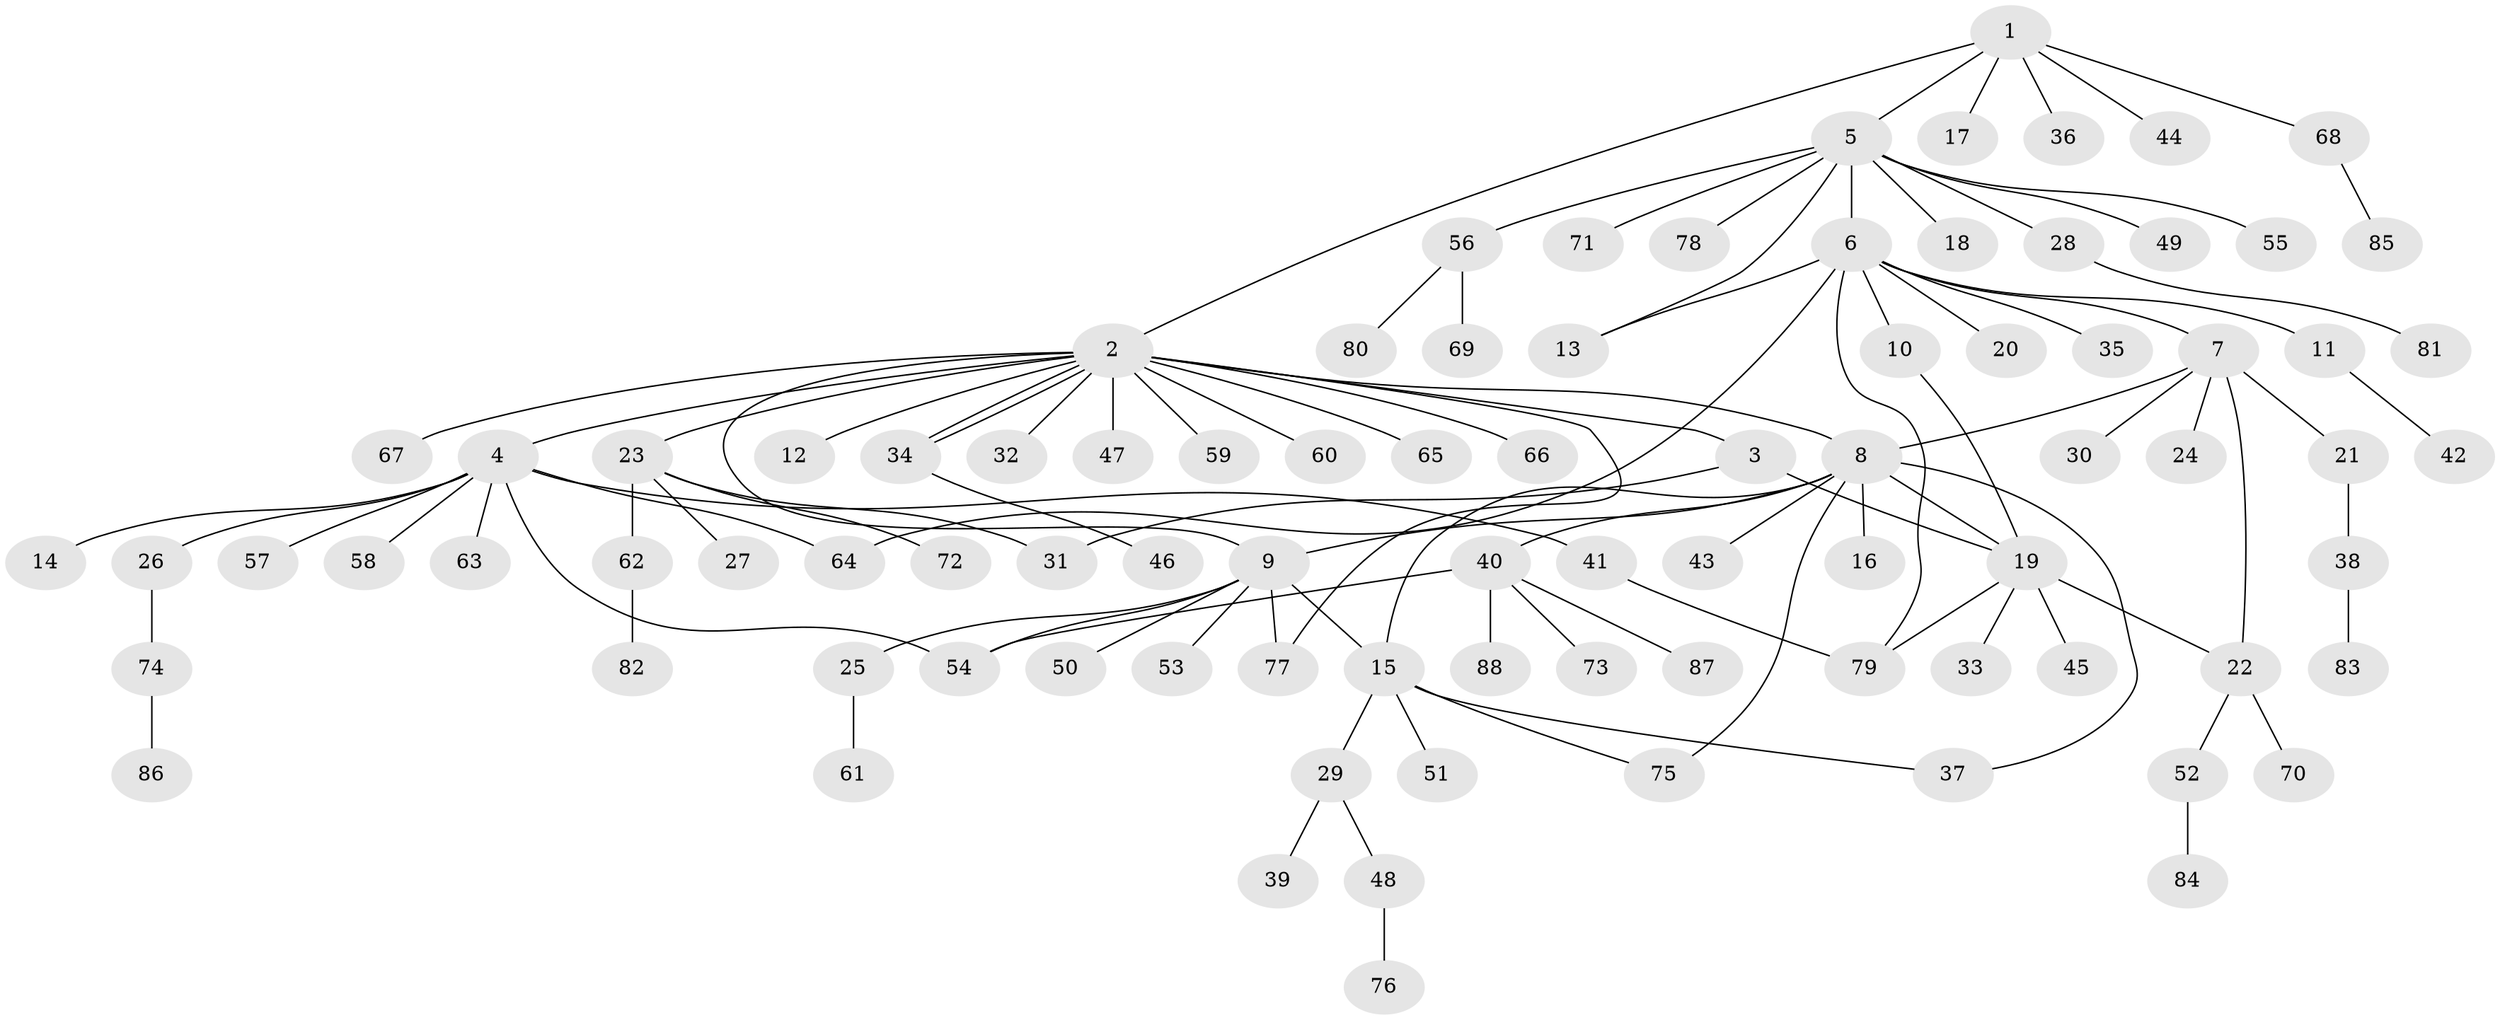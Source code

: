 // coarse degree distribution, {1: 0.7692307692307693, 8: 0.038461538461538464, 5: 0.07692307692307693, 2: 0.038461538461538464, 6: 0.038461538461538464, 10: 0.038461538461538464}
// Generated by graph-tools (version 1.1) at 2025/51/03/04/25 21:51:05]
// undirected, 88 vertices, 104 edges
graph export_dot {
graph [start="1"]
  node [color=gray90,style=filled];
  1;
  2;
  3;
  4;
  5;
  6;
  7;
  8;
  9;
  10;
  11;
  12;
  13;
  14;
  15;
  16;
  17;
  18;
  19;
  20;
  21;
  22;
  23;
  24;
  25;
  26;
  27;
  28;
  29;
  30;
  31;
  32;
  33;
  34;
  35;
  36;
  37;
  38;
  39;
  40;
  41;
  42;
  43;
  44;
  45;
  46;
  47;
  48;
  49;
  50;
  51;
  52;
  53;
  54;
  55;
  56;
  57;
  58;
  59;
  60;
  61;
  62;
  63;
  64;
  65;
  66;
  67;
  68;
  69;
  70;
  71;
  72;
  73;
  74;
  75;
  76;
  77;
  78;
  79;
  80;
  81;
  82;
  83;
  84;
  85;
  86;
  87;
  88;
  1 -- 2;
  1 -- 5;
  1 -- 17;
  1 -- 36;
  1 -- 44;
  1 -- 68;
  2 -- 3;
  2 -- 4;
  2 -- 8;
  2 -- 9;
  2 -- 12;
  2 -- 23;
  2 -- 32;
  2 -- 34;
  2 -- 34;
  2 -- 47;
  2 -- 59;
  2 -- 60;
  2 -- 65;
  2 -- 66;
  2 -- 67;
  2 -- 77;
  3 -- 19;
  3 -- 31;
  4 -- 14;
  4 -- 26;
  4 -- 41;
  4 -- 54;
  4 -- 57;
  4 -- 58;
  4 -- 63;
  4 -- 64;
  5 -- 6;
  5 -- 13;
  5 -- 18;
  5 -- 28;
  5 -- 49;
  5 -- 55;
  5 -- 56;
  5 -- 71;
  5 -- 78;
  6 -- 7;
  6 -- 10;
  6 -- 11;
  6 -- 13;
  6 -- 20;
  6 -- 35;
  6 -- 64;
  6 -- 79;
  7 -- 8;
  7 -- 21;
  7 -- 22;
  7 -- 24;
  7 -- 30;
  8 -- 9;
  8 -- 15;
  8 -- 16;
  8 -- 19;
  8 -- 37;
  8 -- 40;
  8 -- 43;
  8 -- 75;
  9 -- 15;
  9 -- 25;
  9 -- 50;
  9 -- 53;
  9 -- 54;
  9 -- 77;
  10 -- 19;
  11 -- 42;
  15 -- 29;
  15 -- 37;
  15 -- 51;
  15 -- 75;
  19 -- 22;
  19 -- 33;
  19 -- 45;
  19 -- 79;
  21 -- 38;
  22 -- 52;
  22 -- 70;
  23 -- 27;
  23 -- 31;
  23 -- 62;
  23 -- 72;
  25 -- 61;
  26 -- 74;
  28 -- 81;
  29 -- 39;
  29 -- 48;
  34 -- 46;
  38 -- 83;
  40 -- 54;
  40 -- 73;
  40 -- 87;
  40 -- 88;
  41 -- 79;
  48 -- 76;
  52 -- 84;
  56 -- 69;
  56 -- 80;
  62 -- 82;
  68 -- 85;
  74 -- 86;
}
